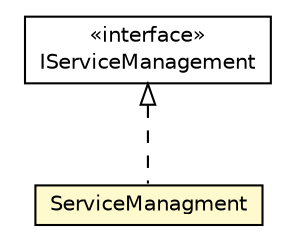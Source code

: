 #!/usr/local/bin/dot
#
# Class diagram 
# Generated by UMLGraph version R5_6-24-gf6e263 (http://www.umlgraph.org/)
#

digraph G {
	edge [fontname="Helvetica",fontsize=10,labelfontname="Helvetica",labelfontsize=10];
	node [fontname="Helvetica",fontsize=10,shape=plaintext];
	nodesep=0.25;
	ranksep=0.5;
	// org.universAAL.ucc.service.api.IServiceManagement
	c7430087 [label=<<table title="org.universAAL.ucc.service.api.IServiceManagement" border="0" cellborder="1" cellspacing="0" cellpadding="2" port="p" href="../api/IServiceManagement.html">
		<tr><td><table border="0" cellspacing="0" cellpadding="1">
<tr><td align="center" balign="center"> &#171;interface&#187; </td></tr>
<tr><td align="center" balign="center"> IServiceManagement </td></tr>
		</table></td></tr>
		</table>>, URL="../api/IServiceManagement.html", fontname="Helvetica", fontcolor="black", fontsize=10.0];
	// org.universAAL.ucc.service.impl.ServiceManagment
	c7430092 [label=<<table title="org.universAAL.ucc.service.impl.ServiceManagment" border="0" cellborder="1" cellspacing="0" cellpadding="2" port="p" bgcolor="lemonChiffon" href="./ServiceManagment.html">
		<tr><td><table border="0" cellspacing="0" cellpadding="1">
<tr><td align="center" balign="center"> ServiceManagment </td></tr>
		</table></td></tr>
		</table>>, URL="./ServiceManagment.html", fontname="Helvetica", fontcolor="black", fontsize=10.0];
	//org.universAAL.ucc.service.impl.ServiceManagment implements org.universAAL.ucc.service.api.IServiceManagement
	c7430087:p -> c7430092:p [dir=back,arrowtail=empty,style=dashed];
}

